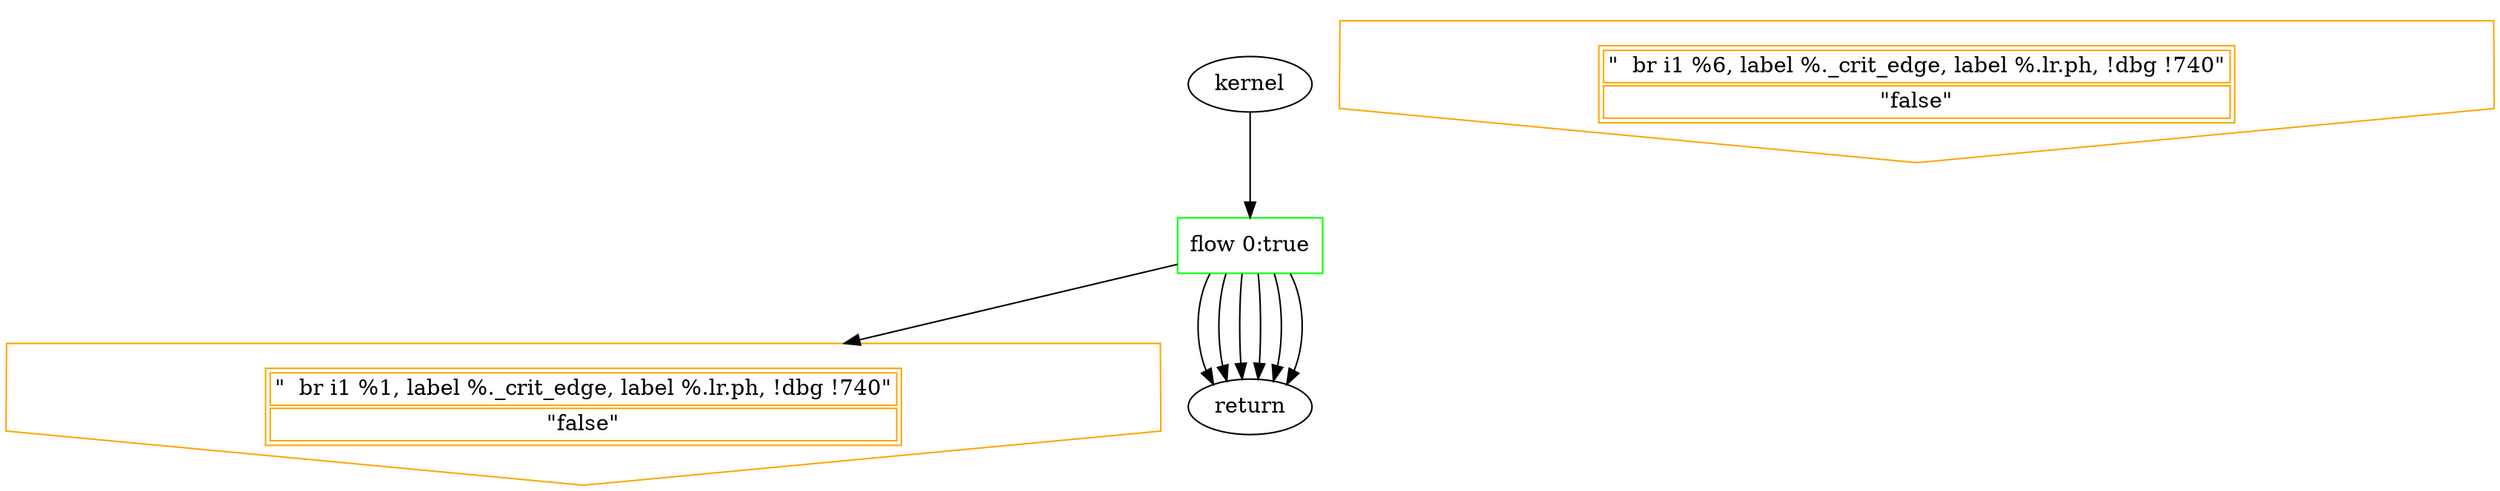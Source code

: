 digraph kernel{
kernel;
"kernel" -> "Flow_0_0";
Flow_0_0 [label="flow 0:true" color=green shape = rectangle];
Branch_1 [label = <<table><tr><td>"  br i1 %1, label %._crit_edge, label %.lr.ph, !dbg !740"</td></tr><tr><td>"false"</td></tr></table>> color = orange shape = invhouse];
"Flow_0_0" -> "Branch_1";
Branch_2 [label = <<table><tr><td>"  br i1 %6, label %._crit_edge, label %.lr.ph, !dbg !740"</td></tr><tr><td>"false"</td></tr></table>> color = orange shape = invhouse];
"Flow_0_0" -> "return";
"Flow_0_0" -> "return";
"Flow_0_0" -> "return";
"Flow_0_0" -> "return";
"Flow_0_0" -> "return";
"Flow_0_0" -> "return";
}
